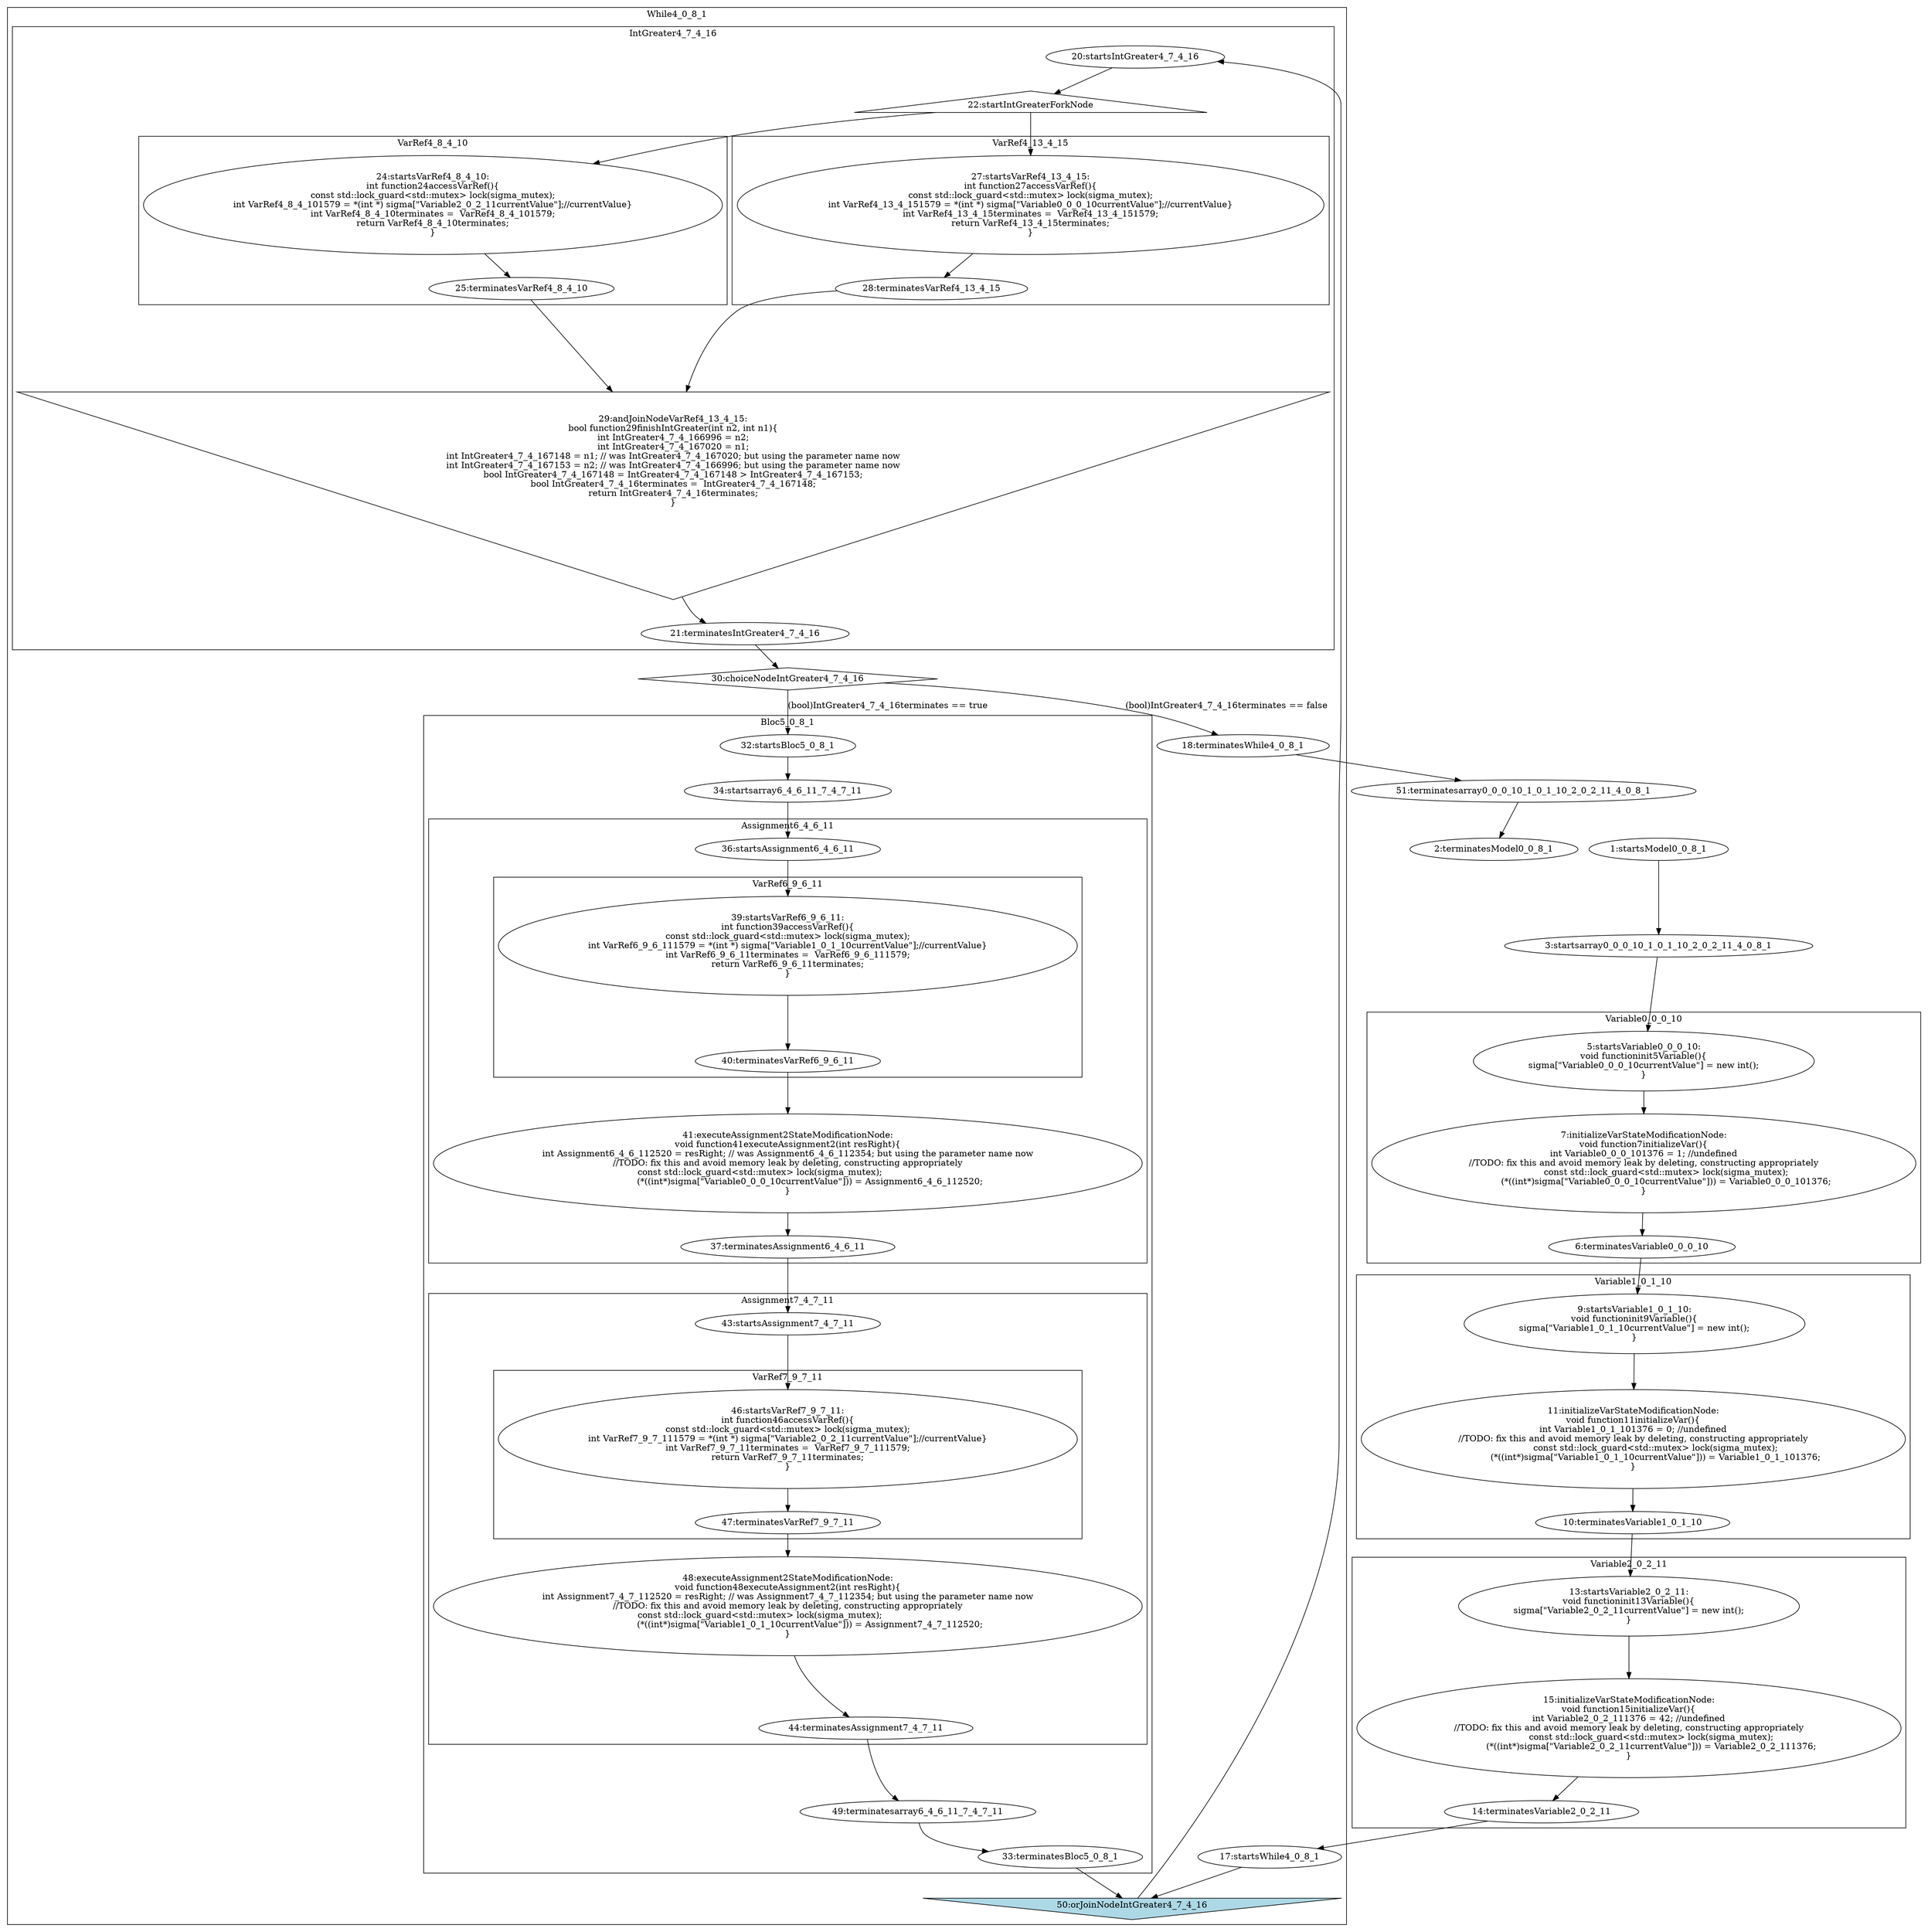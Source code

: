 digraph G {
subgraph cluster_4 {
label = "Variable0_0_0_10";
  "5" [label="5:startsVariable0_0_0_10:
void functioninit5Variable(){
sigma[\"Variable0_0_0_10currentValue\"] = new int();
}" shape="ellipse" ];
  "6" [label="6:terminatesVariable0_0_0_10" shape="ellipse" ];
  "7" [label="7:initializeVarStateModificationNode:
void function7initializeVar(){
int Variable0_0_0_101376 = 1; //undefined
//TODO: fix this and avoid memory leak by deleting, constructing appropriately
                const std::lock_guard<std::mutex> lock(sigma_mutex);
                (*((int*)sigma[\"Variable0_0_0_10currentValue\"])) = Variable0_0_0_101376;
}" shape="ellipse" ];
}
subgraph cluster_8 {
label = "Variable1_0_1_10";
  "9" [label="9:startsVariable1_0_1_10:
void functioninit9Variable(){
sigma[\"Variable1_0_1_10currentValue\"] = new int();
}" shape="ellipse" ];
  "10" [label="10:terminatesVariable1_0_1_10" shape="ellipse" ];
  "11" [label="11:initializeVarStateModificationNode:
void function11initializeVar(){
int Variable1_0_1_101376 = 0; //undefined
//TODO: fix this and avoid memory leak by deleting, constructing appropriately
                const std::lock_guard<std::mutex> lock(sigma_mutex);
                (*((int*)sigma[\"Variable1_0_1_10currentValue\"])) = Variable1_0_1_101376;
}" shape="ellipse" ];
}
subgraph cluster_12 {
label = "Variable2_0_2_11";
  "13" [label="13:startsVariable2_0_2_11:
void functioninit13Variable(){
sigma[\"Variable2_0_2_11currentValue\"] = new int();
}" shape="ellipse" ];
  "14" [label="14:terminatesVariable2_0_2_11" shape="ellipse" ];
  "15" [label="15:initializeVarStateModificationNode:
void function15initializeVar(){
int Variable2_0_2_111376 = 42; //undefined
//TODO: fix this and avoid memory leak by deleting, constructing appropriately
                const std::lock_guard<std::mutex> lock(sigma_mutex);
                (*((int*)sigma[\"Variable2_0_2_11currentValue\"])) = Variable2_0_2_111376;
}" shape="ellipse" ];
}
subgraph cluster_16 {
label = "While4_0_8_1";
  "17" [label="17:startsWhile4_0_8_1" shape="ellipse" ];
  "18" [label="18:terminatesWhile4_0_8_1" shape="ellipse" ];
  "30" [label="30:choiceNodeIntGreater4_7_4_16" shape="diamond" ];
  "50" [label="50:orJoinNodeIntGreater4_7_4_16" shape="invtriangle" style="filled" fillcolor="lightblue"];
subgraph cluster_19 {
label = "IntGreater4_7_4_16";
  "20" [label="20:startsIntGreater4_7_4_16" shape="ellipse" ];
  "21" [label="21:terminatesIntGreater4_7_4_16" shape="ellipse" ];
  "22" [label="22:startIntGreaterForkNode" shape="triangle" ];
  "29" [label="29:andJoinNodeVarRef4_13_4_15:
bool function29finishIntGreater(int n2, int n1){
int IntGreater4_7_4_166996 = n2;
int IntGreater4_7_4_167020 = n1;
int IntGreater4_7_4_167148 = n1; // was IntGreater4_7_4_167020; but using the parameter name now
int IntGreater4_7_4_167153 = n2; // was IntGreater4_7_4_166996; but using the parameter name now
bool IntGreater4_7_4_167148 = IntGreater4_7_4_167148 > IntGreater4_7_4_167153;
bool IntGreater4_7_4_16terminates =  IntGreater4_7_4_167148;
return IntGreater4_7_4_16terminates;
}" shape="invtriangle" ];
subgraph cluster_23 {
label = "VarRef4_8_4_10";
  "24" [label="24:startsVarRef4_8_4_10:
int function24accessVarRef(){
const std::lock_guard<std::mutex> lock(sigma_mutex);
int VarRef4_8_4_101579 = *(int *) sigma[\"Variable2_0_2_11currentValue\"];//currentValue}
int VarRef4_8_4_10terminates =  VarRef4_8_4_101579;
return VarRef4_8_4_10terminates;
}" shape="ellipse" ];
  "25" [label="25:terminatesVarRef4_8_4_10" shape="ellipse" ];
}
subgraph cluster_26 {
label = "VarRef4_13_4_15";
  "27" [label="27:startsVarRef4_13_4_15:
int function27accessVarRef(){
const std::lock_guard<std::mutex> lock(sigma_mutex);
int VarRef4_13_4_151579 = *(int *) sigma[\"Variable0_0_0_10currentValue\"];//currentValue}
int VarRef4_13_4_15terminates =  VarRef4_13_4_151579;
return VarRef4_13_4_15terminates;
}" shape="ellipse" ];
  "28" [label="28:terminatesVarRef4_13_4_15" shape="ellipse" ];
}
}
subgraph cluster_31 {
label = "Bloc5_0_8_1";
  "32" [label="32:startsBloc5_0_8_1" shape="ellipse" ];
  "33" [label="33:terminatesBloc5_0_8_1" shape="ellipse" ];
  "34" [label="34:startsarray6_4_6_11_7_4_7_11" shape="ellipse" ];
  "49" [label="49:terminatesarray6_4_6_11_7_4_7_11" shape="ellipse" ];
subgraph cluster_35 {
label = "Assignment6_4_6_11";
  "36" [label="36:startsAssignment6_4_6_11" shape="ellipse" ];
  "37" [label="37:terminatesAssignment6_4_6_11" shape="ellipse" ];
  "41" [label="41:executeAssignment2StateModificationNode:
void function41executeAssignment2(int resRight){
int Assignment6_4_6_112520 = resRight; // was Assignment6_4_6_112354; but using the parameter name now
//TODO: fix this and avoid memory leak by deleting, constructing appropriately
                const std::lock_guard<std::mutex> lock(sigma_mutex);                                    
                (*((int*)sigma[\"Variable0_0_0_10currentValue\"])) = Assignment6_4_6_112520;
}" shape="ellipse" ];
subgraph cluster_38 {
label = "VarRef6_9_6_11";
  "39" [label="39:startsVarRef6_9_6_11:
int function39accessVarRef(){
const std::lock_guard<std::mutex> lock(sigma_mutex);
int VarRef6_9_6_111579 = *(int *) sigma[\"Variable1_0_1_10currentValue\"];//currentValue}
int VarRef6_9_6_11terminates =  VarRef6_9_6_111579;
return VarRef6_9_6_11terminates;
}" shape="ellipse" ];
  "40" [label="40:terminatesVarRef6_9_6_11" shape="ellipse" ];
}
}
subgraph cluster_42 {
label = "Assignment7_4_7_11";
  "43" [label="43:startsAssignment7_4_7_11" shape="ellipse" ];
  "44" [label="44:terminatesAssignment7_4_7_11" shape="ellipse" ];
  "48" [label="48:executeAssignment2StateModificationNode:
void function48executeAssignment2(int resRight){
int Assignment7_4_7_112520 = resRight; // was Assignment7_4_7_112354; but using the parameter name now
//TODO: fix this and avoid memory leak by deleting, constructing appropriately
                const std::lock_guard<std::mutex> lock(sigma_mutex);                                    
                (*((int*)sigma[\"Variable1_0_1_10currentValue\"])) = Assignment7_4_7_112520;
}" shape="ellipse" ];
subgraph cluster_45 {
label = "VarRef7_9_7_11";
  "46" [label="46:startsVarRef7_9_7_11:
int function46accessVarRef(){
const std::lock_guard<std::mutex> lock(sigma_mutex);
int VarRef7_9_7_111579 = *(int *) sigma[\"Variable2_0_2_11currentValue\"];//currentValue}
int VarRef7_9_7_11terminates =  VarRef7_9_7_111579;
return VarRef7_9_7_11terminates;
}" shape="ellipse" ];
  "47" [label="47:terminatesVarRef7_9_7_11" shape="ellipse" ];
}
}
}
}
  "1" [label="1:startsModel0_0_8_1" shape="ellipse" ];
  "2" [label="2:terminatesModel0_0_8_1" shape="ellipse" ];
  "3" [label="3:startsarray0_0_0_10_1_0_1_10_2_0_2_11_4_0_8_1" shape="ellipse" ];
  "51" [label="51:terminatesarray0_0_0_10_1_0_1_10_2_0_2_11_4_0_8_1" shape="ellipse" ];
  "5" -> "7" [label=""];
  "7" -> "6" [label=""];
  "9" -> "11" [label=""];
  "11" -> "10" [label=""];
  "13" -> "15" [label=""];
  "15" -> "14" [label=""];
  "24" -> "25" [label=""];
  "27" -> "28" [label=""];
  "20" -> "22" [label=""];
  "22" -> "24" [label=""];
  "22" -> "27" [label=""];
  "28" -> "29" [label=""];
  "25" -> "29" [label=""];
  "29" -> "21" [label=""];
  "39" -> "40" [label=""];
  "36" -> "39" [label=""];
  "40" -> "41" [label=""];
  "41" -> "37" [label=""];
  "46" -> "47" [label=""];
  "43" -> "46" [label=""];
  "47" -> "48" [label=""];
  "48" -> "44" [label=""];
  "32" -> "34" [label=""];
  "34" -> "36" [label=""];
  "37" -> "43" [label=""];
  "44" -> "49" [label=""];
  "49" -> "33" [label=""];
  "17" -> "50" [label=""];
  "21" -> "30" [label=""];
  "30" -> "32" [label="(bool)IntGreater4_7_4_16terminates == true"];
  "33" -> "50" [label=""];
  "50" -> "20" [label=""];
  "30" -> "18" [label="(bool)IntGreater4_7_4_16terminates == false"];
  "1" -> "3" [label=""];
  "3" -> "5" [label=""];
  "6" -> "9" [label=""];
  "10" -> "13" [label=""];
  "14" -> "17" [label=""];
  "18" -> "51" [label=""];
  "51" -> "2" [label=""];
}
